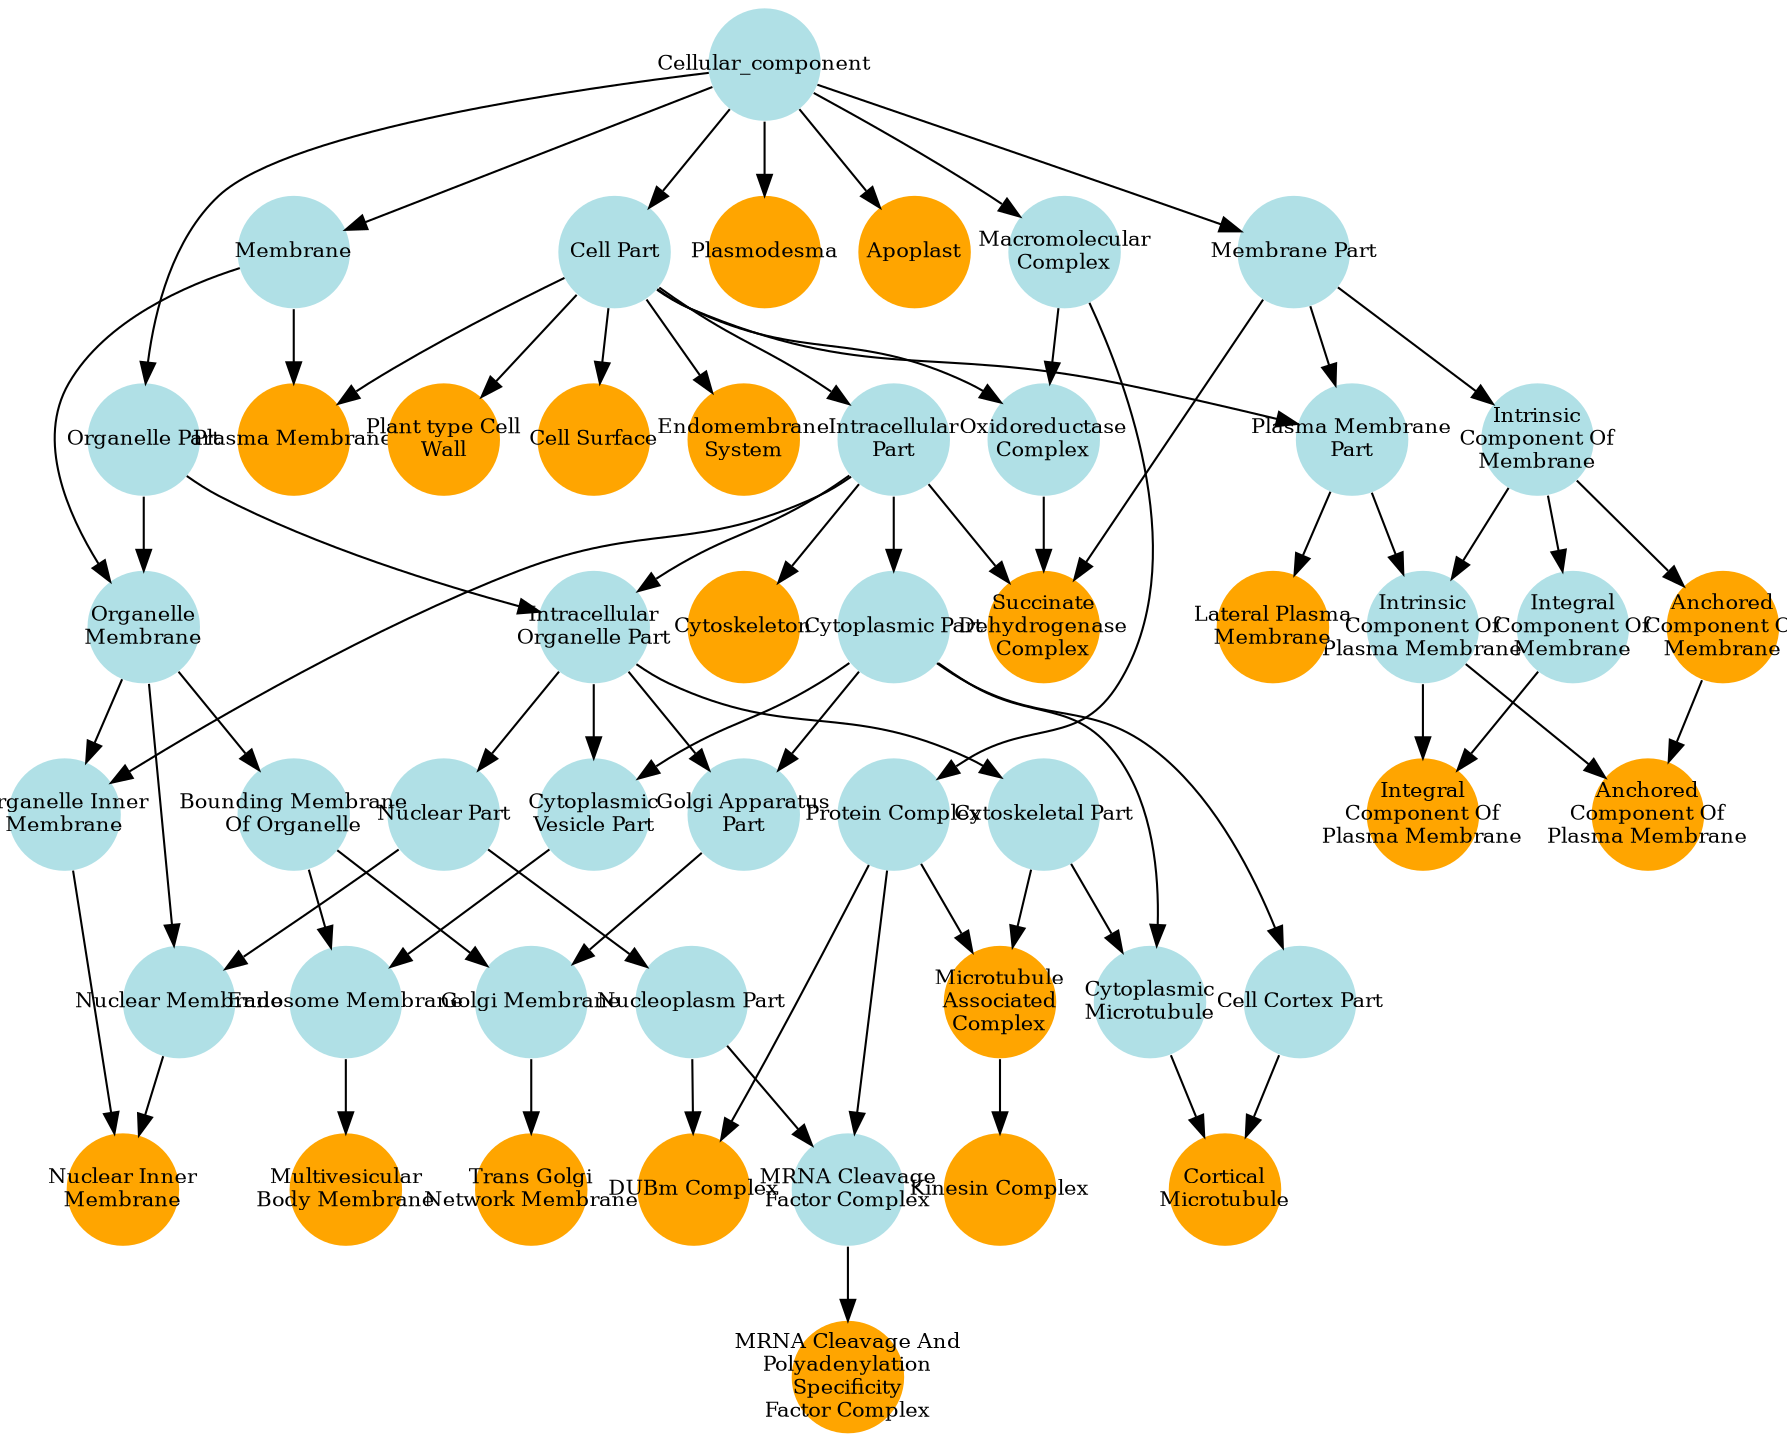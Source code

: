 digraph {
1 [style="filled", fixedsize="true", fontsize="10", shape="circle", width="0.75", fillcolor="powderblue", label="Cellular_component", color="transparent"];
2 [style="filled", fixedsize="true", fontsize="10", shape="circle", width="0.75", fillcolor="powderblue", label="Membrane", color="transparent"];
3 [style="filled", fixedsize="true", fontsize="10", shape="circle", width="0.75", fillcolor="powderblue", label="Cell Part", color="transparent"];
4 [style="filled", fixedsize="true", fontsize="10", shape="circle", width="0.75", fillcolor="orange", label="Plasma Membrane", color="transparent"];
5 [style="filled", fixedsize="true", fontsize="10", shape="circle", width="0.75", fillcolor="powderblue", label="Organelle Part", color="transparent"];
6 [style="filled", fixedsize="true", fontsize="10", shape="circle", width="0.75", fillcolor="powderblue", label="Intracellular
Part", color="transparent"];
7 [style="filled", fixedsize="true", fontsize="10", shape="circle", width="0.75", fillcolor="powderblue", label="Intracellular
Organelle Part", color="transparent"];
8 [style="filled", fixedsize="true", fontsize="10", shape="circle", width="0.75", fillcolor="powderblue", label="Cytoskeletal Part", color="transparent"];
9 [style="filled", fixedsize="true", fontsize="10", shape="circle", width="0.75", fillcolor="orange", label="Plasmodesma", color="transparent"];
10 [style="filled", fixedsize="true", fontsize="10", shape="circle", width="0.75", fillcolor="powderblue", label="Cytoplasmic Part", color="transparent"];
11 [style="filled", fixedsize="true", fontsize="10", shape="circle", width="0.75", fillcolor="powderblue", label="Cytoplasmic
Microtubule", color="transparent"];
12 [style="filled", fixedsize="true", fontsize="10", shape="circle", width="0.75", fillcolor="powderblue", label="Cell Cortex Part", color="transparent"];
13 [style="filled", fixedsize="true", fontsize="10", shape="circle", width="0.75", fillcolor="orange", label="Cortical
Microtubule", color="transparent"];
14 [style="filled", fixedsize="true", fontsize="10", shape="circle", width="0.75", fillcolor="orange", label="Apoplast", color="transparent"];
15 [style="filled", fixedsize="true", fontsize="10", shape="circle", width="0.75", fillcolor="orange", label="Plant type Cell
Wall", color="transparent"];
16 [style="filled", fixedsize="true", fontsize="10", shape="circle", width="0.75", fillcolor="powderblue", label="Membrane Part", color="transparent"];
17 [style="filled", fixedsize="true", fontsize="10", shape="circle", width="0.75", fillcolor="powderblue", label="Intrinsic
Component Of
Membrane", color="transparent"];
18 [style="filled", fixedsize="true", fontsize="10", shape="circle", width="0.75", fillcolor="orange", label="Anchored
Component Of
Membrane", color="transparent"];
19 [style="filled", fixedsize="true", fontsize="10", shape="circle", width="0.75", fillcolor="powderblue", label="Plasma Membrane
Part", color="transparent"];
20 [style="filled", fixedsize="true", fontsize="10", shape="circle", width="0.75", fillcolor="powderblue", label="Intrinsic
Component Of
Plasma Membrane", color="transparent"];
21 [style="filled", fixedsize="true", fontsize="10", shape="circle", width="0.75", fillcolor="orange", label="Anchored
Component Of
Plasma Membrane", color="transparent"];
22 [style="filled", fixedsize="true", fontsize="10", shape="circle", width="0.75", fillcolor="powderblue", label="Macromolecular
Complex", color="transparent"];
23 [style="filled", fixedsize="true", fontsize="10", shape="circle", width="0.75", fillcolor="powderblue", label="Protein Complex", color="transparent"];
24 [style="filled", fixedsize="true", fontsize="10", shape="circle", width="0.75", fillcolor="orange", label="Microtubule
Associated
Complex", color="transparent"];
25 [style="filled", fixedsize="true", fontsize="10", shape="circle", width="0.75", fillcolor="orange", label="Kinesin Complex", color="transparent"];
26 [style="filled", fixedsize="true", fontsize="10", shape="circle", width="0.75", fillcolor="orange", label="Cell Surface", color="transparent"];
27 [style="filled", fixedsize="true", fontsize="10", shape="circle", width="0.75", fillcolor="powderblue", label="Organelle
Membrane", color="transparent"];
28 [style="filled", fixedsize="true", fontsize="10", shape="circle", width="0.75", fillcolor="powderblue", label="Organelle Inner
Membrane", color="transparent"];
29 [style="filled", fixedsize="true", fontsize="10", shape="circle", width="0.75", fillcolor="powderblue", label="Nuclear Part", color="transparent"];
30 [style="filled", fixedsize="true", fontsize="10", shape="circle", width="0.75", fillcolor="powderblue", label="Nuclear Membrane", color="transparent"];
31 [style="filled", fixedsize="true", fontsize="10", shape="circle", width="0.75", fillcolor="orange", label="Nuclear Inner
Membrane", color="transparent"];
32 [style="filled", fixedsize="true", fontsize="10", shape="circle", width="0.75", fillcolor="orange", label="Lateral Plasma
Membrane", color="transparent"];
33 [style="filled", fixedsize="true", fontsize="10", shape="circle", width="0.75", fillcolor="orange", label="Cytoskeleton", color="transparent"];
34 [style="filled", fixedsize="true", fontsize="10", shape="circle", width="0.75", fillcolor="powderblue", label="Golgi Apparatus
Part", color="transparent"];
35 [style="filled", fixedsize="true", fontsize="10", shape="circle", width="0.75", fillcolor="powderblue", label="Bounding Membrane
Of Organelle", color="transparent"];
36 [style="filled", fixedsize="true", fontsize="10", shape="circle", width="0.75", fillcolor="powderblue", label="Golgi Membrane", color="transparent"];
37 [style="filled", fixedsize="true", fontsize="10", shape="circle", width="0.75", fillcolor="orange", label="Trans Golgi
Network Membrane", color="transparent"];
38 [style="filled", fixedsize="true", fontsize="10", shape="circle", width="0.75", fillcolor="powderblue", label="Cytoplasmic
Vesicle Part", color="transparent"];
39 [style="filled", fixedsize="true", fontsize="10", shape="circle", width="0.75", fillcolor="powderblue", label="Endosome Membrane", color="transparent"];
40 [style="filled", fixedsize="true", fontsize="10", shape="circle", width="0.75", fillcolor="orange", label="Multivesicular
Body Membrane", color="transparent"];
41 [style="filled", fixedsize="true", fontsize="10", shape="circle", width="0.75", fillcolor="powderblue", label="Nucleoplasm Part", color="transparent"];
42 [style="filled", fixedsize="true", fontsize="10", shape="circle", width="0.75", fillcolor="orange", label="DUBm Complex", color="transparent"];
43 [style="filled", fixedsize="true", fontsize="10", shape="circle", width="0.75", fillcolor="orange", label="Endomembrane
System", color="transparent"];
44 [style="filled", fixedsize="true", fontsize="10", shape="circle", width="0.75", fillcolor="powderblue", label="Integral
Component Of
Membrane", color="transparent"];
45 [style="filled", fixedsize="true", fontsize="10", shape="circle", width="0.75", fillcolor="orange", label="Integral
Component Of
Plasma Membrane", color="transparent"];
46 [style="filled", fixedsize="true", fontsize="10", shape="circle", width="0.75", fillcolor="powderblue", label="Oxidoreductase
Complex", color="transparent"];
47 [style="filled", fixedsize="true", fontsize="10", shape="circle", width="0.75", fillcolor="orange", label="Succinate
Dehydrogenase
Complex", color="transparent"];
48 [style="filled", fixedsize="true", fontsize="10", shape="circle", width="0.75", fillcolor="powderblue", label="MRNA Cleavage
Factor Complex", color="transparent"];
49 [style="filled", fixedsize="true", fontsize="10", shape="circle", width="0.75", fillcolor="orange", label="MRNA Cleavage And
Polyadenylation
Specificity
Factor Complex", color="transparent"];
1 -> 2 [color="#000000", lty="solid"];
1 -> 3 [color="#000000", lty="solid"];
2 -> 4 [color="#000000", lty="solid"];
3 -> 4 [color="#000000", lty="solid"];
1 -> 5 [color="#000000", lty="solid"];
3 -> 6 [color="#000000", lty="solid"];
5 -> 7 [color="#000000", lty="solid"];
6 -> 7 [color="#000000", lty="solid"];
7 -> 8 [color="#000000", lty="solid"];
1 -> 9 [color="#000000", lty="solid"];
6 -> 10 [color="#000000", lty="solid"];
8 -> 11 [color="#000000", lty="solid"];
10 -> 11 [color="#000000", lty="solid"];
10 -> 12 [color="#000000", lty="solid"];
11 -> 13 [color="#000000", lty="solid"];
12 -> 13 [color="#000000", lty="solid"];
1 -> 14 [color="#000000", lty="solid"];
3 -> 15 [color="#000000", lty="solid"];
1 -> 16 [color="#000000", lty="solid"];
16 -> 17 [color="#000000", lty="solid"];
17 -> 18 [color="#000000", lty="solid"];
3 -> 19 [color="#000000", lty="solid"];
16 -> 19 [color="#000000", lty="solid"];
17 -> 20 [color="#000000", lty="solid"];
19 -> 20 [color="#000000", lty="solid"];
18 -> 21 [color="#000000", lty="solid"];
20 -> 21 [color="#000000", lty="solid"];
1 -> 22 [color="#000000", lty="solid"];
22 -> 23 [color="#000000", lty="solid"];
8 -> 24 [color="#000000", lty="solid"];
23 -> 24 [color="#000000", lty="solid"];
24 -> 25 [color="#000000", lty="solid"];
3 -> 26 [color="#000000", lty="solid"];
2 -> 27 [color="#000000", lty="solid"];
5 -> 27 [color="#000000", lty="solid"];
6 -> 28 [color="#000000", lty="solid"];
27 -> 28 [color="#000000", lty="solid"];
7 -> 29 [color="#000000", lty="solid"];
27 -> 30 [color="#000000", lty="solid"];
29 -> 30 [color="#000000", lty="solid"];
28 -> 31 [color="#000000", lty="solid"];
30 -> 31 [color="#000000", lty="solid"];
19 -> 32 [color="#000000", lty="solid"];
6 -> 33 [color="#000000", lty="solid"];
7 -> 34 [color="#000000", lty="solid"];
10 -> 34 [color="#000000", lty="solid"];
27 -> 35 [color="#000000", lty="solid"];
34 -> 36 [color="#000000", lty="solid"];
35 -> 36 [color="#000000", lty="solid"];
36 -> 37 [color="#000000", lty="solid"];
7 -> 38 [color="#000000", lty="solid"];
10 -> 38 [color="#000000", lty="solid"];
35 -> 39 [color="#000000", lty="solid"];
38 -> 39 [color="#000000", lty="solid"];
39 -> 40 [color="#000000", lty="solid"];
29 -> 41 [color="#000000", lty="solid"];
23 -> 42 [color="#000000", lty="solid"];
41 -> 42 [color="#000000", lty="solid"];
3 -> 43 [color="#000000", lty="solid"];
17 -> 44 [color="#000000", lty="solid"];
20 -> 45 [color="#000000", lty="solid"];
44 -> 45 [color="#000000", lty="solid"];
3 -> 46 [color="#000000", lty="solid"];
22 -> 46 [color="#000000", lty="solid"];
6 -> 47 [color="#000000", lty="solid"];
16 -> 47 [color="#000000", lty="solid"];
46 -> 47 [color="#000000", lty="solid"];
23 -> 48 [color="#000000", lty="solid"];
41 -> 48 [color="#000000", lty="solid"];
48 -> 49 [color="#000000", lty="solid"];
}
